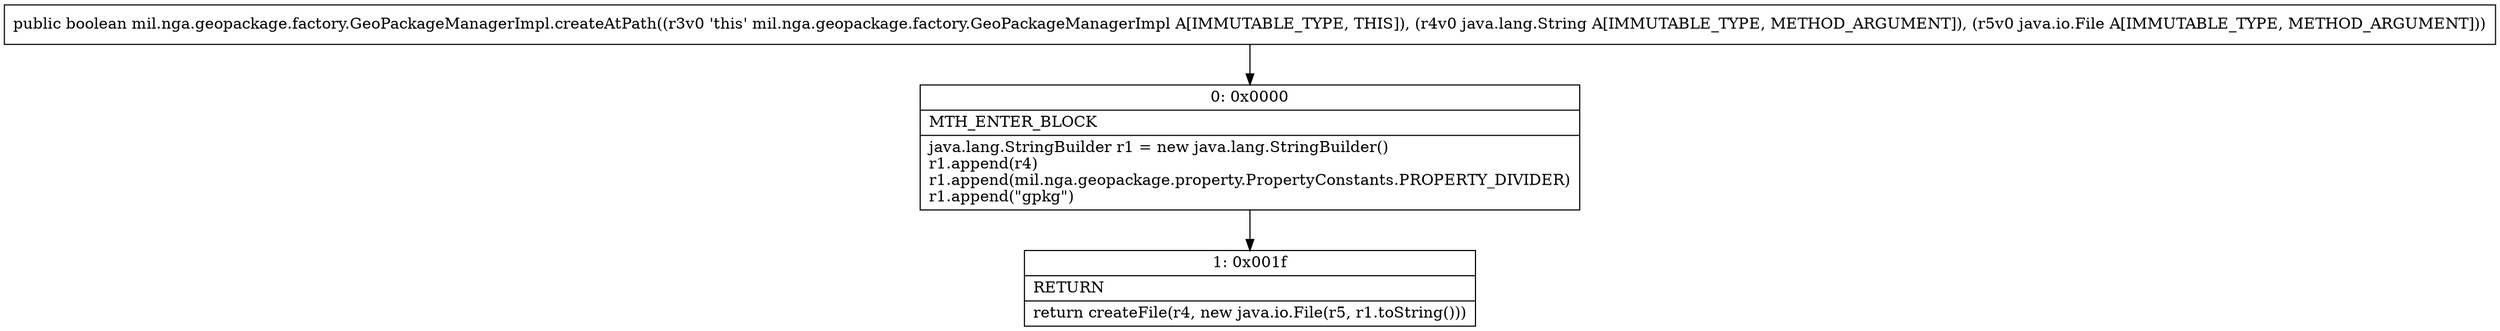 digraph "CFG formil.nga.geopackage.factory.GeoPackageManagerImpl.createAtPath(Ljava\/lang\/String;Ljava\/io\/File;)Z" {
Node_0 [shape=record,label="{0\:\ 0x0000|MTH_ENTER_BLOCK\l|java.lang.StringBuilder r1 = new java.lang.StringBuilder()\lr1.append(r4)\lr1.append(mil.nga.geopackage.property.PropertyConstants.PROPERTY_DIVIDER)\lr1.append(\"gpkg\")\l}"];
Node_1 [shape=record,label="{1\:\ 0x001f|RETURN\l|return createFile(r4, new java.io.File(r5, r1.toString()))\l}"];
MethodNode[shape=record,label="{public boolean mil.nga.geopackage.factory.GeoPackageManagerImpl.createAtPath((r3v0 'this' mil.nga.geopackage.factory.GeoPackageManagerImpl A[IMMUTABLE_TYPE, THIS]), (r4v0 java.lang.String A[IMMUTABLE_TYPE, METHOD_ARGUMENT]), (r5v0 java.io.File A[IMMUTABLE_TYPE, METHOD_ARGUMENT])) }"];
MethodNode -> Node_0;
Node_0 -> Node_1;
}


